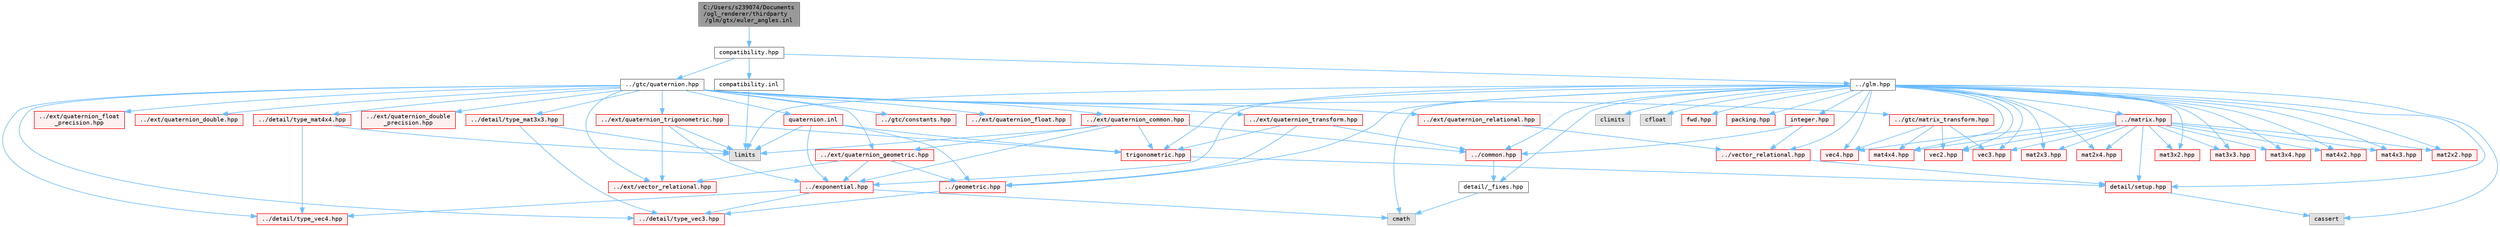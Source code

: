digraph "C:/Users/s239074/Documents/ogl_renderer/thirdparty/glm/gtx/euler_angles.inl"
{
 // LATEX_PDF_SIZE
  bgcolor="transparent";
  edge [fontname=Terminal,fontsize=10,labelfontname=Helvetica,labelfontsize=10];
  node [fontname=Terminal,fontsize=10,shape=box,height=0.2,width=0.4];
  Node1 [label="C:/Users/s239074/Documents\l/ogl_renderer/thirdparty\l/glm/gtx/euler_angles.inl",height=0.2,width=0.4,color="gray40", fillcolor="grey60", style="filled", fontcolor="black",tooltip=" "];
  Node1 -> Node2 [color="steelblue1",style="solid"];
  Node2 [label="compatibility.hpp",height=0.2,width=0.4,color="grey40", fillcolor="white", style="filled",URL="$compatibility_8hpp.html",tooltip=" "];
  Node2 -> Node3 [color="steelblue1",style="solid"];
  Node3 [label="../glm.hpp",height=0.2,width=0.4,color="grey40", fillcolor="white", style="filled",URL="$glm_8hpp.html",tooltip=" "];
  Node3 -> Node4 [color="steelblue1",style="solid"];
  Node4 [label="detail/_fixes.hpp",height=0.2,width=0.4,color="grey40", fillcolor="white", style="filled",URL="$__fixes_8hpp.html",tooltip=" "];
  Node4 -> Node5 [color="steelblue1",style="solid"];
  Node5 [label="cmath",height=0.2,width=0.4,color="grey60", fillcolor="#E0E0E0", style="filled",tooltip=" "];
  Node3 -> Node6 [color="steelblue1",style="solid"];
  Node6 [label="detail/setup.hpp",height=0.2,width=0.4,color="red", fillcolor="#FFF0F0", style="filled",URL="$setup_8hpp.html",tooltip=" "];
  Node6 -> Node7 [color="steelblue1",style="solid"];
  Node7 [label="cassert",height=0.2,width=0.4,color="grey60", fillcolor="#E0E0E0", style="filled",tooltip=" "];
  Node3 -> Node5 [color="steelblue1",style="solid"];
  Node3 -> Node10 [color="steelblue1",style="solid"];
  Node10 [label="climits",height=0.2,width=0.4,color="grey60", fillcolor="#E0E0E0", style="filled",tooltip=" "];
  Node3 -> Node11 [color="steelblue1",style="solid"];
  Node11 [label="cfloat",height=0.2,width=0.4,color="grey60", fillcolor="#E0E0E0", style="filled",tooltip=" "];
  Node3 -> Node12 [color="steelblue1",style="solid"];
  Node12 [label="limits",height=0.2,width=0.4,color="grey60", fillcolor="#E0E0E0", style="filled",tooltip=" "];
  Node3 -> Node7 [color="steelblue1",style="solid"];
  Node3 -> Node13 [color="steelblue1",style="solid"];
  Node13 [label="fwd.hpp",height=0.2,width=0.4,color="red", fillcolor="#FFF0F0", style="filled",URL="$fwd_8hpp.html",tooltip=" "];
  Node3 -> Node15 [color="steelblue1",style="solid"];
  Node15 [label="vec2.hpp",height=0.2,width=0.4,color="red", fillcolor="#FFF0F0", style="filled",URL="$vec2_8hpp.html",tooltip=" "];
  Node3 -> Node31 [color="steelblue1",style="solid"];
  Node31 [label="vec3.hpp",height=0.2,width=0.4,color="red", fillcolor="#FFF0F0", style="filled",URL="$vec3_8hpp.html",tooltip=" "];
  Node3 -> Node44 [color="steelblue1",style="solid"];
  Node44 [label="vec4.hpp",height=0.2,width=0.4,color="red", fillcolor="#FFF0F0", style="filled",URL="$vec4_8hpp.html",tooltip=" "];
  Node3 -> Node57 [color="steelblue1",style="solid"];
  Node57 [label="mat2x2.hpp",height=0.2,width=0.4,color="red", fillcolor="#FFF0F0", style="filled",URL="$mat2x2_8hpp.html",tooltip=" "];
  Node3 -> Node62 [color="steelblue1",style="solid"];
  Node62 [label="mat2x3.hpp",height=0.2,width=0.4,color="red", fillcolor="#FFF0F0", style="filled",URL="$mat2x3_8hpp.html",tooltip=" "];
  Node3 -> Node69 [color="steelblue1",style="solid"];
  Node69 [label="mat2x4.hpp",height=0.2,width=0.4,color="red", fillcolor="#FFF0F0", style="filled",URL="$mat2x4_8hpp.html",tooltip=" "];
  Node3 -> Node76 [color="steelblue1",style="solid"];
  Node76 [label="mat3x2.hpp",height=0.2,width=0.4,color="red", fillcolor="#FFF0F0", style="filled",URL="$mat3x2_8hpp.html",tooltip=" "];
  Node3 -> Node83 [color="steelblue1",style="solid"];
  Node83 [label="mat3x3.hpp",height=0.2,width=0.4,color="red", fillcolor="#FFF0F0", style="filled",URL="$mat3x3_8hpp.html",tooltip=" "];
  Node3 -> Node90 [color="steelblue1",style="solid"];
  Node90 [label="mat3x4.hpp",height=0.2,width=0.4,color="red", fillcolor="#FFF0F0", style="filled",URL="$mat3x4_8hpp.html",tooltip=" "];
  Node3 -> Node97 [color="steelblue1",style="solid"];
  Node97 [label="mat4x2.hpp",height=0.2,width=0.4,color="red", fillcolor="#FFF0F0", style="filled",URL="$mat4x2_8hpp.html",tooltip=" "];
  Node3 -> Node104 [color="steelblue1",style="solid"];
  Node104 [label="mat4x3.hpp",height=0.2,width=0.4,color="red", fillcolor="#FFF0F0", style="filled",URL="$mat4x3_8hpp.html",tooltip=" "];
  Node3 -> Node111 [color="steelblue1",style="solid"];
  Node111 [label="mat4x4.hpp",height=0.2,width=0.4,color="red", fillcolor="#FFF0F0", style="filled",URL="$mat4x4_8hpp.html",tooltip=" "];
  Node3 -> Node135 [color="steelblue1",style="solid"];
  Node135 [label="trigonometric.hpp",height=0.2,width=0.4,color="red", fillcolor="#FFF0F0", style="filled",URL="$trigonometric_8hpp.html",tooltip=" "];
  Node135 -> Node6 [color="steelblue1",style="solid"];
  Node3 -> Node121 [color="steelblue1",style="solid"];
  Node121 [label="../exponential.hpp",height=0.2,width=0.4,color="red", fillcolor="#FFF0F0", style="filled",URL="$exponential_8hpp.html",tooltip=" "];
  Node121 -> Node33 [color="steelblue1",style="solid"];
  Node33 [label="../detail/type_vec3.hpp",height=0.2,width=0.4,color="red", fillcolor="#FFF0F0", style="filled",URL="$type__vec3_8hpp.html",tooltip=" "];
  Node121 -> Node46 [color="steelblue1",style="solid"];
  Node46 [label="../detail/type_vec4.hpp",height=0.2,width=0.4,color="red", fillcolor="#FFF0F0", style="filled",URL="$type__vec4_8hpp.html",tooltip=" "];
  Node121 -> Node5 [color="steelblue1",style="solid"];
  Node3 -> Node129 [color="steelblue1",style="solid"];
  Node129 [label="../common.hpp",height=0.2,width=0.4,color="red", fillcolor="#FFF0F0", style="filled",URL="$common_8hpp.html",tooltip=" "];
  Node129 -> Node4 [color="steelblue1",style="solid"];
  Node3 -> Node138 [color="steelblue1",style="solid"];
  Node138 [label="packing.hpp",height=0.2,width=0.4,color="red", fillcolor="#FFF0F0", style="filled",URL="$packing_8hpp.html",tooltip=" "];
  Node3 -> Node119 [color="steelblue1",style="solid"];
  Node119 [label="../geometric.hpp",height=0.2,width=0.4,color="red", fillcolor="#FFF0F0", style="filled",URL="$geometric_8hpp.html",tooltip=" "];
  Node119 -> Node33 [color="steelblue1",style="solid"];
  Node3 -> Node61 [color="steelblue1",style="solid"];
  Node61 [label="../matrix.hpp",height=0.2,width=0.4,color="red", fillcolor="#FFF0F0", style="filled",URL="$matrix_8hpp.html",tooltip=" "];
  Node61 -> Node6 [color="steelblue1",style="solid"];
  Node61 -> Node15 [color="steelblue1",style="solid"];
  Node61 -> Node31 [color="steelblue1",style="solid"];
  Node61 -> Node44 [color="steelblue1",style="solid"];
  Node61 -> Node57 [color="steelblue1",style="solid"];
  Node61 -> Node62 [color="steelblue1",style="solid"];
  Node61 -> Node69 [color="steelblue1",style="solid"];
  Node61 -> Node76 [color="steelblue1",style="solid"];
  Node61 -> Node83 [color="steelblue1",style="solid"];
  Node61 -> Node90 [color="steelblue1",style="solid"];
  Node61 -> Node97 [color="steelblue1",style="solid"];
  Node61 -> Node104 [color="steelblue1",style="solid"];
  Node61 -> Node111 [color="steelblue1",style="solid"];
  Node3 -> Node125 [color="steelblue1",style="solid"];
  Node125 [label="../vector_relational.hpp",height=0.2,width=0.4,color="red", fillcolor="#FFF0F0", style="filled",URL="$vector__relational_8hpp.html",tooltip=" "];
  Node125 -> Node6 [color="steelblue1",style="solid"];
  Node3 -> Node142 [color="steelblue1",style="solid"];
  Node142 [label="integer.hpp",height=0.2,width=0.4,color="red", fillcolor="#FFF0F0", style="filled",URL="$integer_8hpp.html",tooltip=" "];
  Node142 -> Node129 [color="steelblue1",style="solid"];
  Node142 -> Node125 [color="steelblue1",style="solid"];
  Node2 -> Node146 [color="steelblue1",style="solid"];
  Node146 [label="../gtc/quaternion.hpp",height=0.2,width=0.4,color="grey40", fillcolor="white", style="filled",URL="$gtc_2quaternion_8hpp.html",tooltip=" "];
  Node146 -> Node147 [color="steelblue1",style="solid"];
  Node147 [label="../gtc/constants.hpp",height=0.2,width=0.4,color="red", fillcolor="#FFF0F0", style="filled",URL="$constants_8hpp.html",tooltip=" "];
  Node146 -> Node151 [color="steelblue1",style="solid"];
  Node151 [label="../gtc/matrix_transform.hpp",height=0.2,width=0.4,color="red", fillcolor="#FFF0F0", style="filled",URL="$gtc_2matrix__transform_8hpp.html",tooltip=" "];
  Node151 -> Node111 [color="steelblue1",style="solid"];
  Node151 -> Node15 [color="steelblue1",style="solid"];
  Node151 -> Node31 [color="steelblue1",style="solid"];
  Node151 -> Node44 [color="steelblue1",style="solid"];
  Node146 -> Node159 [color="steelblue1",style="solid"];
  Node159 [label="../ext/vector_relational.hpp",height=0.2,width=0.4,color="red", fillcolor="#FFF0F0", style="filled",URL="$ext_2vector__relational_8hpp.html",tooltip=" "];
  Node146 -> Node162 [color="steelblue1",style="solid"];
  Node162 [label="../ext/quaternion_common.hpp",height=0.2,width=0.4,color="red", fillcolor="#FFF0F0", style="filled",URL="$quaternion__common_8hpp.html",tooltip=" "];
  Node162 -> Node163 [color="steelblue1",style="solid"];
  Node163 [label="../ext/quaternion_geometric.hpp",height=0.2,width=0.4,color="red", fillcolor="#FFF0F0", style="filled",URL="$quaternion__geometric_8hpp.html",tooltip=" "];
  Node163 -> Node119 [color="steelblue1",style="solid"];
  Node163 -> Node121 [color="steelblue1",style="solid"];
  Node163 -> Node159 [color="steelblue1",style="solid"];
  Node162 -> Node129 [color="steelblue1",style="solid"];
  Node162 -> Node135 [color="steelblue1",style="solid"];
  Node162 -> Node121 [color="steelblue1",style="solid"];
  Node162 -> Node12 [color="steelblue1",style="solid"];
  Node146 -> Node167 [color="steelblue1",style="solid"];
  Node167 [label="../ext/quaternion_float.hpp",height=0.2,width=0.4,color="red", fillcolor="#FFF0F0", style="filled",URL="$quaternion__float_8hpp.html",tooltip=" "];
  Node146 -> Node172 [color="steelblue1",style="solid"];
  Node172 [label="../ext/quaternion_float\l_precision.hpp",height=0.2,width=0.4,color="red", fillcolor="#FFF0F0", style="filled",URL="$quaternion__float__precision_8hpp.html",tooltip=" "];
  Node146 -> Node173 [color="steelblue1",style="solid"];
  Node173 [label="../ext/quaternion_double.hpp",height=0.2,width=0.4,color="red", fillcolor="#FFF0F0", style="filled",URL="$quaternion__double_8hpp.html",tooltip=" "];
  Node146 -> Node174 [color="steelblue1",style="solid"];
  Node174 [label="../ext/quaternion_double\l_precision.hpp",height=0.2,width=0.4,color="red", fillcolor="#FFF0F0", style="filled",URL="$quaternion__double__precision_8hpp.html",tooltip=" "];
  Node146 -> Node169 [color="steelblue1",style="solid"];
  Node169 [label="../ext/quaternion_relational.hpp",height=0.2,width=0.4,color="red", fillcolor="#FFF0F0", style="filled",URL="$quaternion__relational_8hpp.html",tooltip=" "];
  Node169 -> Node125 [color="steelblue1",style="solid"];
  Node146 -> Node163 [color="steelblue1",style="solid"];
  Node146 -> Node175 [color="steelblue1",style="solid"];
  Node175 [label="../ext/quaternion_trigonometric.hpp",height=0.2,width=0.4,color="red", fillcolor="#FFF0F0", style="filled",URL="$quaternion__trigonometric_8hpp.html",tooltip=" "];
  Node175 -> Node135 [color="steelblue1",style="solid"];
  Node175 -> Node121 [color="steelblue1",style="solid"];
  Node175 -> Node159 [color="steelblue1",style="solid"];
  Node175 -> Node12 [color="steelblue1",style="solid"];
  Node146 -> Node177 [color="steelblue1",style="solid"];
  Node177 [label="../ext/quaternion_transform.hpp",height=0.2,width=0.4,color="red", fillcolor="#FFF0F0", style="filled",URL="$quaternion__transform_8hpp.html",tooltip=" "];
  Node177 -> Node129 [color="steelblue1",style="solid"];
  Node177 -> Node135 [color="steelblue1",style="solid"];
  Node177 -> Node119 [color="steelblue1",style="solid"];
  Node146 -> Node85 [color="steelblue1",style="solid"];
  Node85 [label="../detail/type_mat3x3.hpp",height=0.2,width=0.4,color="red", fillcolor="#FFF0F0", style="filled",URL="$type__mat3x3_8hpp.html",tooltip=" "];
  Node85 -> Node33 [color="steelblue1",style="solid"];
  Node85 -> Node12 [color="steelblue1",style="solid"];
  Node146 -> Node113 [color="steelblue1",style="solid"];
  Node113 [label="../detail/type_mat4x4.hpp",height=0.2,width=0.4,color="red", fillcolor="#FFF0F0", style="filled",URL="$type__mat4x4_8hpp.html",tooltip=" "];
  Node113 -> Node46 [color="steelblue1",style="solid"];
  Node113 -> Node12 [color="steelblue1",style="solid"];
  Node146 -> Node33 [color="steelblue1",style="solid"];
  Node146 -> Node46 [color="steelblue1",style="solid"];
  Node146 -> Node179 [color="steelblue1",style="solid"];
  Node179 [label="quaternion.inl",height=0.2,width=0.4,color="red", fillcolor="#FFF0F0", style="filled",URL="$glm_2gtc_2quaternion_8inl.html",tooltip=" "];
  Node179 -> Node135 [color="steelblue1",style="solid"];
  Node179 -> Node119 [color="steelblue1",style="solid"];
  Node179 -> Node121 [color="steelblue1",style="solid"];
  Node179 -> Node12 [color="steelblue1",style="solid"];
  Node2 -> Node182 [color="steelblue1",style="solid"];
  Node182 [label="compatibility.inl",height=0.2,width=0.4,color="grey40", fillcolor="white", style="filled",URL="$compatibility_8inl.html",tooltip=" "];
  Node182 -> Node12 [color="steelblue1",style="solid"];
}
